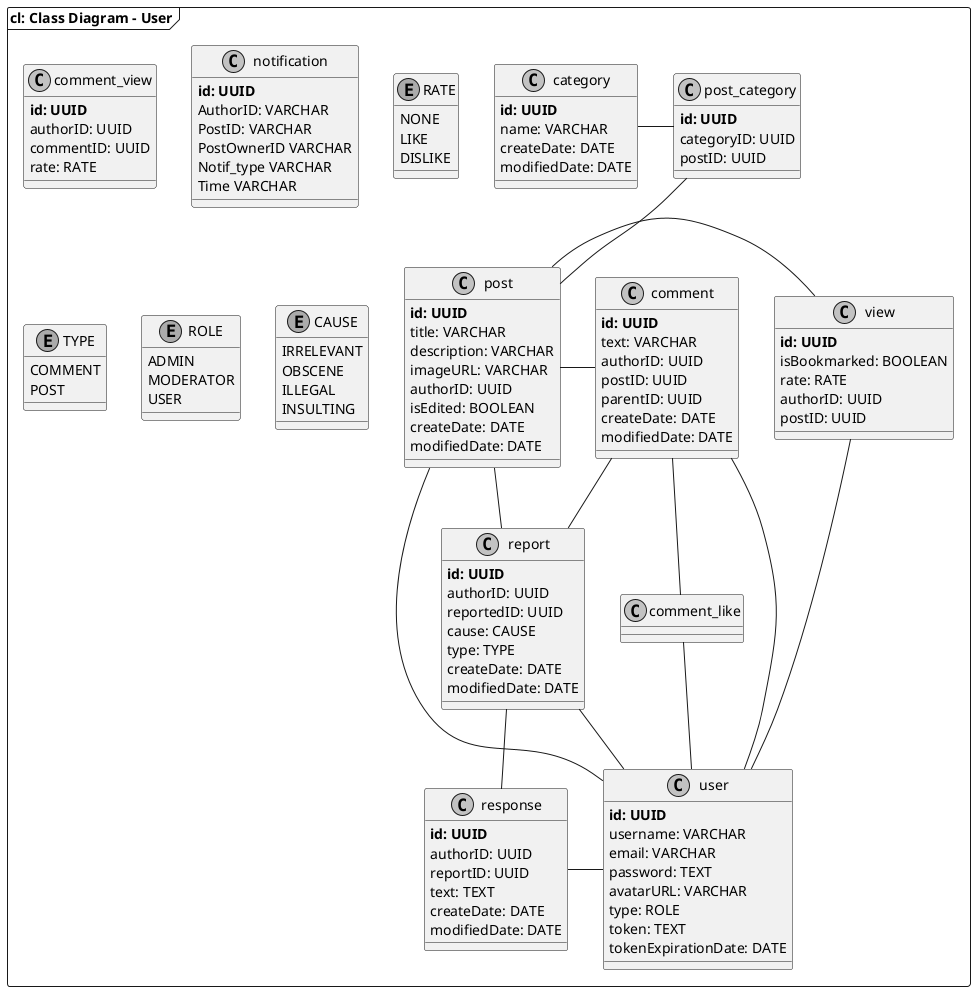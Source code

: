 
@startuml "user-class-diagram"
skinparam shadowing false
skinparam monochrome true
skinparam component {
    FontSize 20
}

frame "cl: Class Diagram - User" {
    class user {
        **id: UUID**
        username: VARCHAR
        email: VARCHAR
        password: TEXT
        avatarURL: VARCHAR
        type: ROLE
        token: TEXT
        tokenExpirationDate: DATE
    }

    class post {
        **id: UUID**
        title: VARCHAR
        description: VARCHAR
        imageURL: VARCHAR
        authorID: UUID
        isEdited: BOOLEAN
        createDate: DATE
        modifiedDate: DATE
    }

    class report {
        **id: UUID**
        authorID: UUID
        reportedID: UUID
        cause: CAUSE
        type: TYPE
        createDate: DATE
        modifiedDate: DATE
    }

    class response {
        **id: UUID**
        authorID: UUID
        reportID: UUID
        text: TEXT
        createDate: DATE
        modifiedDate: DATE
    }

    class view {
        **id: UUID**
        isBookmarked: BOOLEAN
        rate: RATE
        authorID: UUID
        postID: UUID
    }

    class comment_view {
        **id: UUID**
        authorID: UUID
        commentID: UUID
        rate: RATE
    }

    class comment {
        **id: UUID**
        text: VARCHAR
        authorID: UUID
        postID: UUID
        parentID: UUID
        createDate: DATE
        modifiedDate: DATE
    }

    class post_category {
        **id: UUID**
        categoryID: UUID
        postID: UUID
    }

    class category {
        **id: UUID**
        name: VARCHAR
        createDate: DATE
        modifiedDate: DATE
    }

    class notification {
        **id: UUID**
        AuthorID: VARCHAR
        PostID: VARCHAR
        PostOwnerID VARCHAR
        Notif_type VARCHAR
        Time VARCHAR
    }

    enum RATE {
        NONE
        LIKE
        DISLIKE
    }

    enum TYPE {
        COMMENT
        POST
    }

    enum ROLE {
        ADMIN
        MODERATOR
        USER
    }

    enum CAUSE {
        IRRELEVANT
        OBSCENE
        ILLEGAL
        INSULTING
    }

    user -up- view
    user -up- comment
    user -up- comment_like
    user -up- report
    user -up- post
    report -up- comment
    report -up- post
    report -right- response
    user -left- response
    comment_like -up- comment
    comment -left- post
    view -right- post
    post -up- post_category
    post_category -left- category
}

@enduml